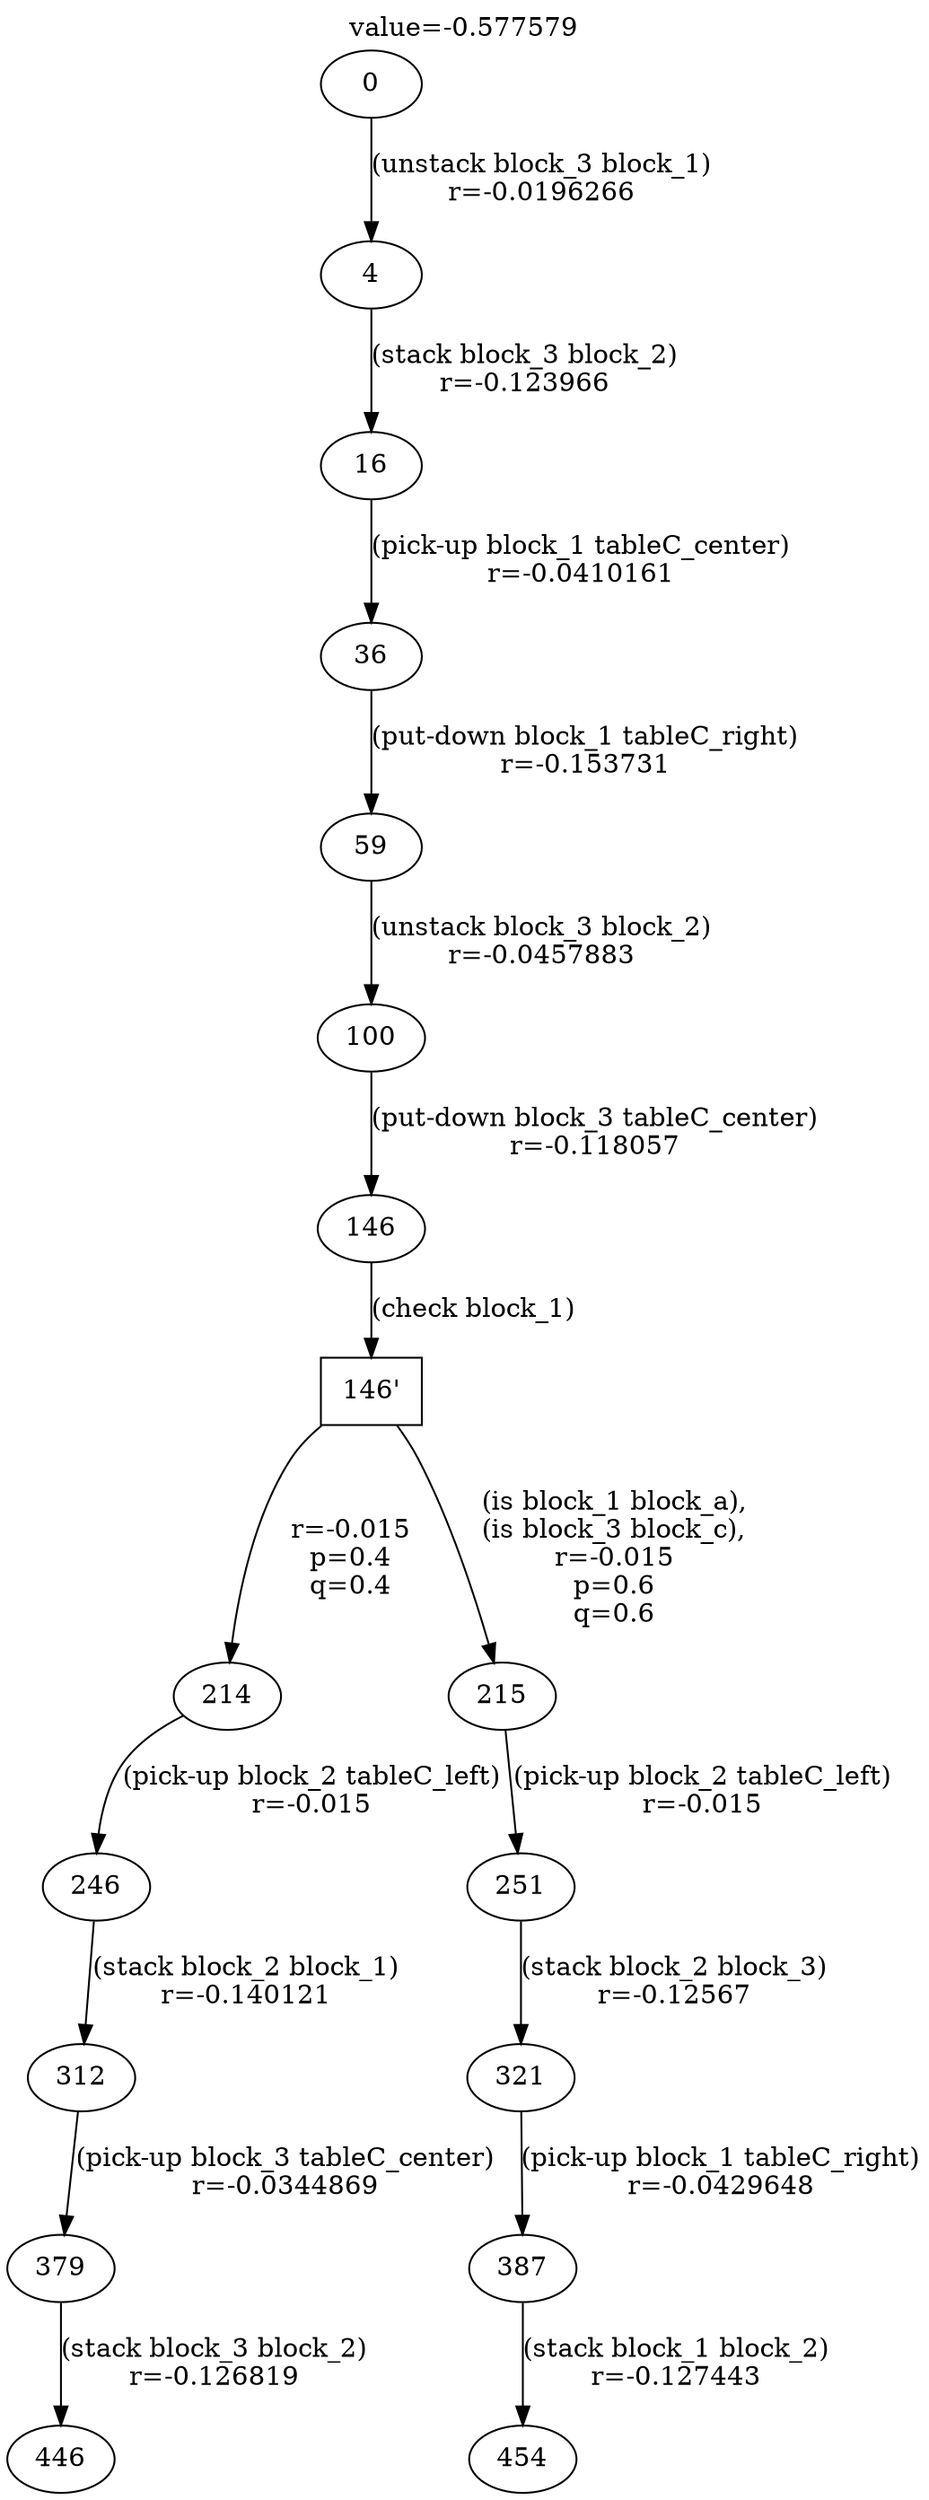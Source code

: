digraph g{
label="value=-0.577579"
labelloc=top
0->4 [ label="(unstack block_3 block_1)
r=-0.0196266" ];
4->16 [ label="(stack block_3 block_2)
r=-0.123966" ];
16->36 [ label="(pick-up block_1 tableC_center)
r=-0.0410161" ];
36->59 [ label="(put-down block_1 tableC_right)
r=-0.153731" ];
59->100 [ label="(unstack block_3 block_2)
r=-0.0457883" ];
100->146 [ label="(put-down block_3 tableC_center)
r=-0.118057" ];
"146'" [ shape=box ] ;
146->"146'" [ label="(check block_1)" ];
"146'"->214 [ label="
r=-0.015
p=0.4
q=0.4" ];
214->246 [ label="(pick-up block_2 tableC_left)
r=-0.015" ];
246->312 [ label="(stack block_2 block_1)
r=-0.140121" ];
312->379 [ label="(pick-up block_3 tableC_center)
r=-0.0344869" ];
379->446 [ label="(stack block_3 block_2)
r=-0.126819" ];
"146'"->215 [ label="
(is block_1 block_a),
(is block_3 block_c),
r=-0.015
p=0.6
q=0.6" ];
215->251 [ label="(pick-up block_2 tableC_left)
r=-0.015" ];
251->321 [ label="(stack block_2 block_3)
r=-0.12567" ];
321->387 [ label="(pick-up block_1 tableC_right)
r=-0.0429648" ];
387->454 [ label="(stack block_1 block_2)
r=-0.127443" ];
}
